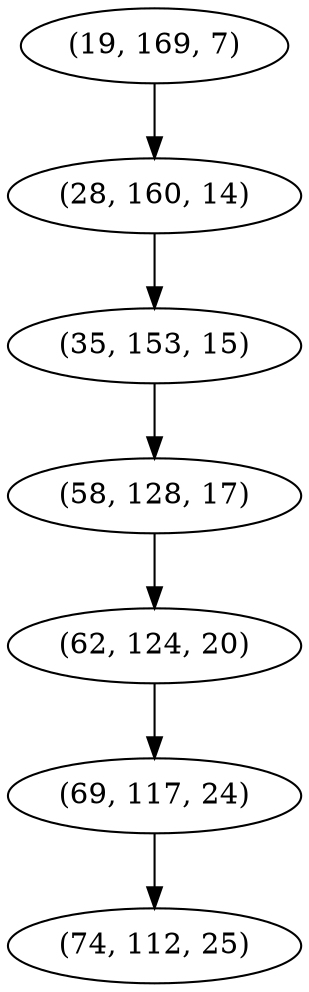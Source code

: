 digraph tree {
    "(19, 169, 7)";
    "(28, 160, 14)";
    "(35, 153, 15)";
    "(58, 128, 17)";
    "(62, 124, 20)";
    "(69, 117, 24)";
    "(74, 112, 25)";
    "(19, 169, 7)" -> "(28, 160, 14)";
    "(28, 160, 14)" -> "(35, 153, 15)";
    "(35, 153, 15)" -> "(58, 128, 17)";
    "(58, 128, 17)" -> "(62, 124, 20)";
    "(62, 124, 20)" -> "(69, 117, 24)";
    "(69, 117, 24)" -> "(74, 112, 25)";
}
